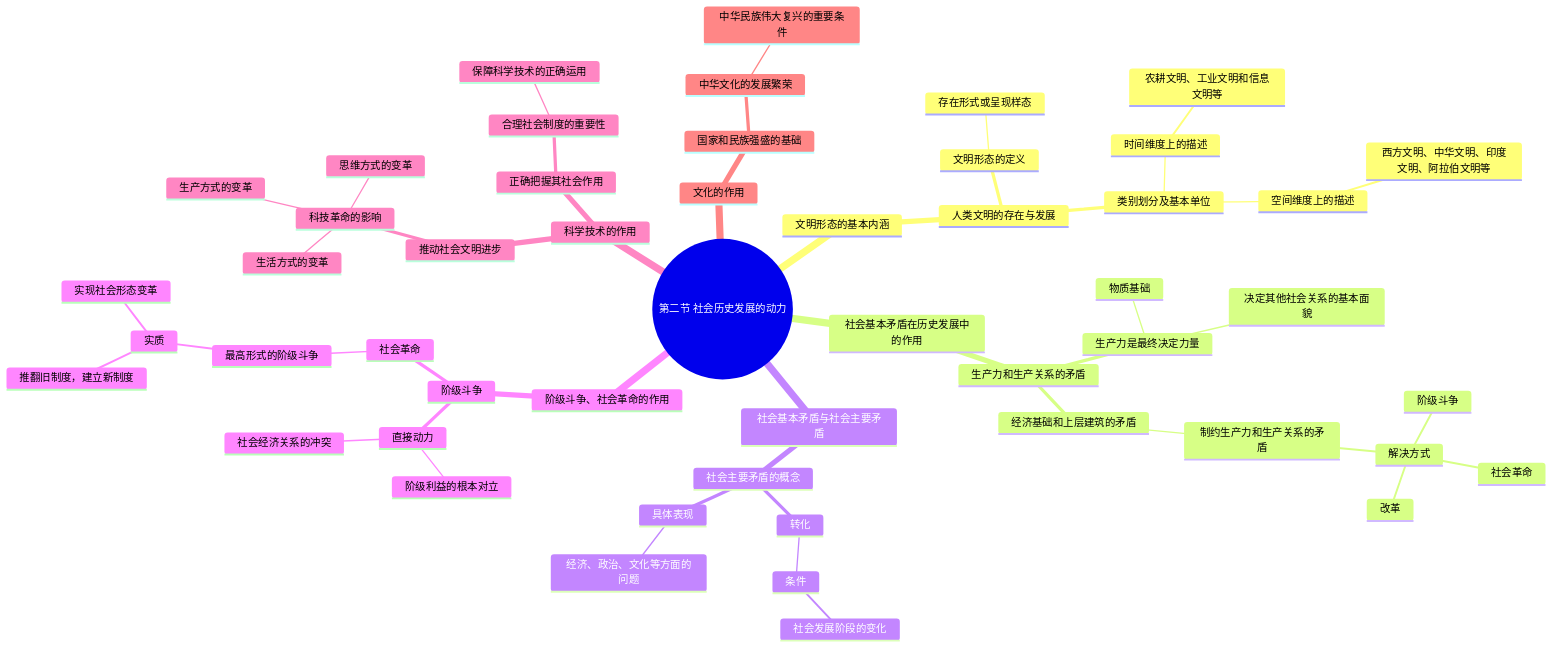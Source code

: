 mindmap
	root((第二节 社会历史发展的动力))
		文明形态的基本内涵
			人类文明的存在与发展
				文明形态的定义
					存在形式或呈现样态
				类别划分及基本单位
					时间维度上的描述
						农耕文明、工业文明和信息文明等
					空间维度上的描述
						西方文明、中华文明、印度文明、阿拉伯文明等
		社会基本矛盾在历史发展中的作用
			生产力和生产关系的矛盾
				生产力是最终决定力量
					物质基础
					决定其他社会关系的基本面貌
				经济基础和上层建筑的矛盾
					制约生产力和生产关系的矛盾
						解决方式
							阶级斗争
							社会革命
							改革
		社会基本矛盾与社会主要矛盾
			社会主要矛盾的概念
				具体表现
					经济、政治、文化等方面的问题
				转化
					条件
						社会发展阶段的变化
		阶级斗争、社会革命的作用
			阶级斗争
				直接动力
					阶级利益的根本对立
					社会经济关系的冲突
				社会革命
					最高形式的阶级斗争
						实质
							推翻旧制度，建立新制度
							实现社会形态变革
		科学技术的作用
			推动社会文明进步
				科技革命的影响
					生产方式的变革
					生活方式的变革
					思维方式的变革
			正确把握其社会作用
				合理社会制度的重要性
					保障科学技术的正确运用
		文化的作用
			国家和民族强盛的基础
				中华文化的发展繁荣
					中华民族伟大复兴的重要条件